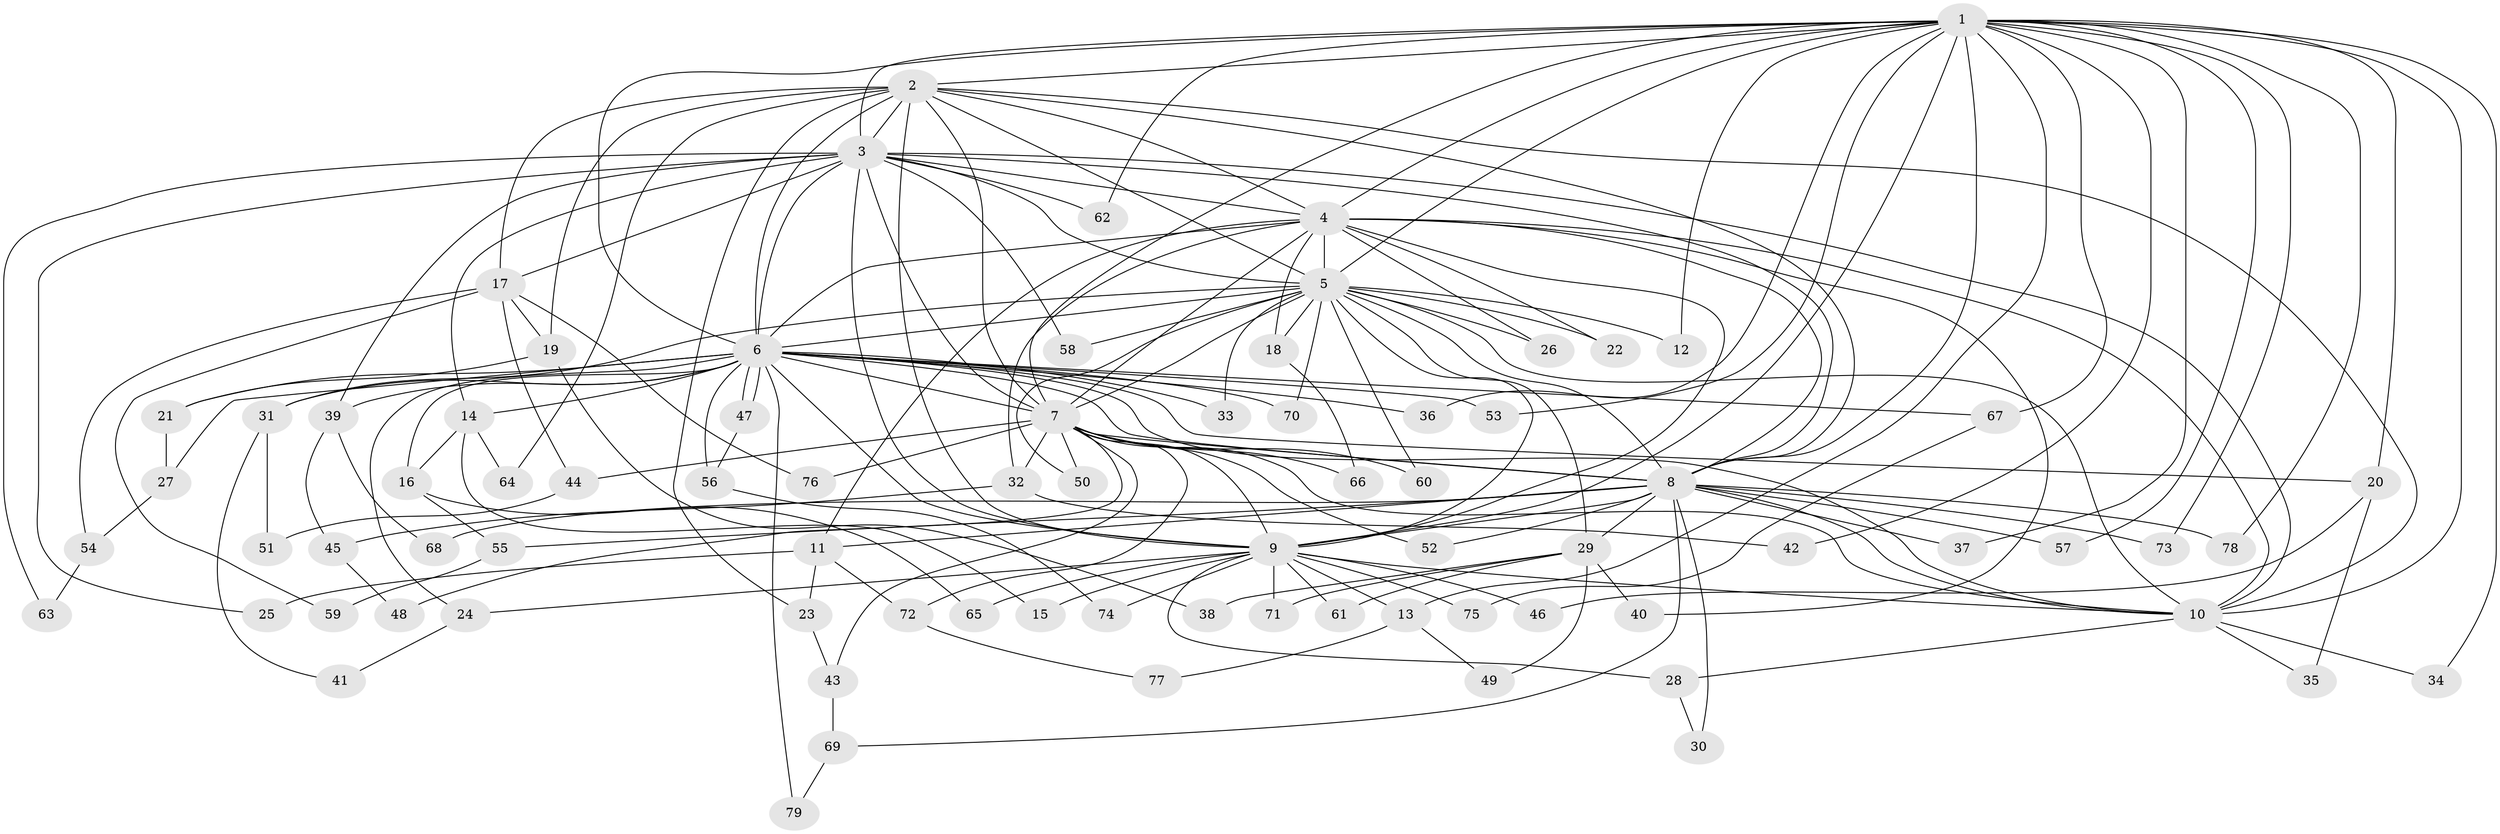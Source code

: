 // coarse degree distribution, {12: 0.043478260869565216, 18: 0.043478260869565216, 7: 0.08695652173913043, 10: 0.043478260869565216, 15: 0.043478260869565216, 4: 0.17391304347826086, 2: 0.2608695652173913, 3: 0.21739130434782608, 5: 0.043478260869565216, 1: 0.043478260869565216}
// Generated by graph-tools (version 1.1) at 2025/17/03/04/25 18:17:17]
// undirected, 79 vertices, 183 edges
graph export_dot {
graph [start="1"]
  node [color=gray90,style=filled];
  1;
  2;
  3;
  4;
  5;
  6;
  7;
  8;
  9;
  10;
  11;
  12;
  13;
  14;
  15;
  16;
  17;
  18;
  19;
  20;
  21;
  22;
  23;
  24;
  25;
  26;
  27;
  28;
  29;
  30;
  31;
  32;
  33;
  34;
  35;
  36;
  37;
  38;
  39;
  40;
  41;
  42;
  43;
  44;
  45;
  46;
  47;
  48;
  49;
  50;
  51;
  52;
  53;
  54;
  55;
  56;
  57;
  58;
  59;
  60;
  61;
  62;
  63;
  64;
  65;
  66;
  67;
  68;
  69;
  70;
  71;
  72;
  73;
  74;
  75;
  76;
  77;
  78;
  79;
  1 -- 2;
  1 -- 3;
  1 -- 4;
  1 -- 5;
  1 -- 6;
  1 -- 7;
  1 -- 8;
  1 -- 9;
  1 -- 10;
  1 -- 12;
  1 -- 13;
  1 -- 20;
  1 -- 34;
  1 -- 36;
  1 -- 37;
  1 -- 42;
  1 -- 53;
  1 -- 57;
  1 -- 62;
  1 -- 67;
  1 -- 73;
  1 -- 78;
  2 -- 3;
  2 -- 4;
  2 -- 5;
  2 -- 6;
  2 -- 7;
  2 -- 8;
  2 -- 9;
  2 -- 10;
  2 -- 17;
  2 -- 19;
  2 -- 23;
  2 -- 64;
  3 -- 4;
  3 -- 5;
  3 -- 6;
  3 -- 7;
  3 -- 8;
  3 -- 9;
  3 -- 10;
  3 -- 14;
  3 -- 17;
  3 -- 25;
  3 -- 39;
  3 -- 58;
  3 -- 62;
  3 -- 63;
  4 -- 5;
  4 -- 6;
  4 -- 7;
  4 -- 8;
  4 -- 9;
  4 -- 10;
  4 -- 11;
  4 -- 18;
  4 -- 22;
  4 -- 26;
  4 -- 32;
  4 -- 40;
  5 -- 6;
  5 -- 7;
  5 -- 8;
  5 -- 9;
  5 -- 10;
  5 -- 12;
  5 -- 18;
  5 -- 22;
  5 -- 26;
  5 -- 29;
  5 -- 31;
  5 -- 33;
  5 -- 50;
  5 -- 58;
  5 -- 60;
  5 -- 70;
  6 -- 7;
  6 -- 8;
  6 -- 9;
  6 -- 10;
  6 -- 14;
  6 -- 16;
  6 -- 20;
  6 -- 21;
  6 -- 24;
  6 -- 27;
  6 -- 31;
  6 -- 33;
  6 -- 36;
  6 -- 39;
  6 -- 47;
  6 -- 47;
  6 -- 53;
  6 -- 56;
  6 -- 67;
  6 -- 70;
  6 -- 79;
  7 -- 8;
  7 -- 9;
  7 -- 10;
  7 -- 32;
  7 -- 43;
  7 -- 44;
  7 -- 48;
  7 -- 50;
  7 -- 52;
  7 -- 60;
  7 -- 66;
  7 -- 72;
  7 -- 76;
  8 -- 9;
  8 -- 10;
  8 -- 11;
  8 -- 29;
  8 -- 30;
  8 -- 37;
  8 -- 52;
  8 -- 55;
  8 -- 57;
  8 -- 68;
  8 -- 69;
  8 -- 73;
  8 -- 78;
  9 -- 10;
  9 -- 13;
  9 -- 15;
  9 -- 24;
  9 -- 28;
  9 -- 46;
  9 -- 61;
  9 -- 65;
  9 -- 71;
  9 -- 74;
  9 -- 75;
  10 -- 28;
  10 -- 34;
  10 -- 35;
  11 -- 23;
  11 -- 25;
  11 -- 72;
  13 -- 49;
  13 -- 77;
  14 -- 15;
  14 -- 16;
  14 -- 64;
  16 -- 55;
  16 -- 65;
  17 -- 19;
  17 -- 44;
  17 -- 54;
  17 -- 59;
  17 -- 76;
  18 -- 66;
  19 -- 21;
  19 -- 38;
  20 -- 35;
  20 -- 46;
  21 -- 27;
  23 -- 43;
  24 -- 41;
  27 -- 54;
  28 -- 30;
  29 -- 38;
  29 -- 40;
  29 -- 49;
  29 -- 61;
  29 -- 71;
  31 -- 41;
  31 -- 51;
  32 -- 42;
  32 -- 45;
  39 -- 45;
  39 -- 68;
  43 -- 69;
  44 -- 51;
  45 -- 48;
  47 -- 56;
  54 -- 63;
  55 -- 59;
  56 -- 74;
  67 -- 75;
  69 -- 79;
  72 -- 77;
}
